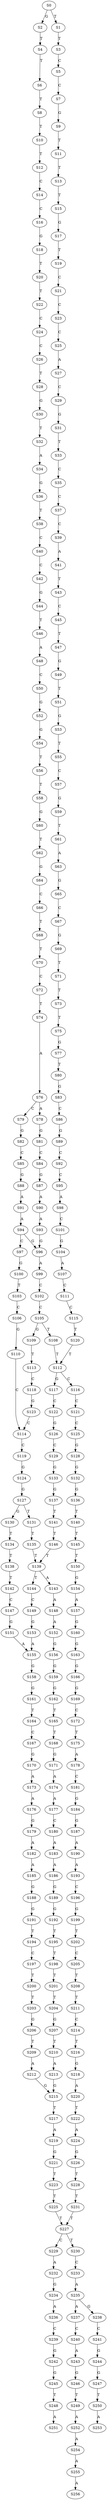 strict digraph  {
	S0 -> S1 [ label = T ];
	S0 -> S2 [ label = G ];
	S1 -> S3 [ label = T ];
	S2 -> S4 [ label = T ];
	S3 -> S5 [ label = C ];
	S4 -> S6 [ label = T ];
	S5 -> S7 [ label = C ];
	S6 -> S8 [ label = T ];
	S7 -> S9 [ label = G ];
	S8 -> S10 [ label = T ];
	S9 -> S11 [ label = T ];
	S10 -> S12 [ label = T ];
	S11 -> S13 [ label = T ];
	S12 -> S14 [ label = C ];
	S13 -> S15 [ label = T ];
	S14 -> S16 [ label = C ];
	S15 -> S17 [ label = G ];
	S16 -> S18 [ label = G ];
	S17 -> S19 [ label = T ];
	S18 -> S20 [ label = T ];
	S19 -> S21 [ label = C ];
	S20 -> S22 [ label = T ];
	S21 -> S23 [ label = C ];
	S22 -> S24 [ label = C ];
	S23 -> S25 [ label = C ];
	S24 -> S26 [ label = C ];
	S25 -> S27 [ label = A ];
	S26 -> S28 [ label = T ];
	S27 -> S29 [ label = C ];
	S28 -> S30 [ label = G ];
	S29 -> S31 [ label = G ];
	S30 -> S32 [ label = T ];
	S31 -> S33 [ label = T ];
	S32 -> S34 [ label = A ];
	S33 -> S35 [ label = C ];
	S34 -> S36 [ label = G ];
	S35 -> S37 [ label = C ];
	S36 -> S38 [ label = T ];
	S37 -> S39 [ label = C ];
	S38 -> S40 [ label = C ];
	S39 -> S41 [ label = A ];
	S40 -> S42 [ label = C ];
	S41 -> S43 [ label = T ];
	S42 -> S44 [ label = G ];
	S43 -> S45 [ label = C ];
	S44 -> S46 [ label = T ];
	S45 -> S47 [ label = T ];
	S46 -> S48 [ label = A ];
	S47 -> S49 [ label = G ];
	S48 -> S50 [ label = C ];
	S49 -> S51 [ label = T ];
	S50 -> S52 [ label = G ];
	S51 -> S53 [ label = G ];
	S52 -> S54 [ label = G ];
	S53 -> S55 [ label = T ];
	S54 -> S56 [ label = T ];
	S55 -> S57 [ label = C ];
	S56 -> S58 [ label = T ];
	S57 -> S59 [ label = G ];
	S58 -> S60 [ label = G ];
	S59 -> S61 [ label = T ];
	S60 -> S62 [ label = T ];
	S61 -> S63 [ label = A ];
	S62 -> S64 [ label = G ];
	S63 -> S65 [ label = G ];
	S64 -> S66 [ label = C ];
	S65 -> S67 [ label = C ];
	S66 -> S68 [ label = T ];
	S67 -> S69 [ label = G ];
	S68 -> S70 [ label = T ];
	S69 -> S71 [ label = T ];
	S70 -> S72 [ label = C ];
	S71 -> S73 [ label = T ];
	S72 -> S74 [ label = T ];
	S73 -> S75 [ label = T ];
	S74 -> S76 [ label = A ];
	S75 -> S77 [ label = G ];
	S76 -> S78 [ label = A ];
	S76 -> S79 [ label = C ];
	S77 -> S80 [ label = T ];
	S78 -> S81 [ label = G ];
	S79 -> S82 [ label = G ];
	S80 -> S83 [ label = G ];
	S81 -> S84 [ label = C ];
	S82 -> S85 [ label = C ];
	S83 -> S86 [ label = C ];
	S84 -> S87 [ label = G ];
	S85 -> S88 [ label = G ];
	S86 -> S89 [ label = G ];
	S87 -> S90 [ label = A ];
	S88 -> S91 [ label = A ];
	S89 -> S92 [ label = C ];
	S90 -> S93 [ label = A ];
	S91 -> S94 [ label = A ];
	S92 -> S95 [ label = C ];
	S93 -> S96 [ label = G ];
	S94 -> S96 [ label = G ];
	S94 -> S97 [ label = C ];
	S95 -> S98 [ label = A ];
	S96 -> S99 [ label = A ];
	S97 -> S100 [ label = G ];
	S98 -> S101 [ label = C ];
	S99 -> S102 [ label = C ];
	S100 -> S103 [ label = T ];
	S101 -> S104 [ label = G ];
	S102 -> S105 [ label = C ];
	S103 -> S106 [ label = C ];
	S104 -> S107 [ label = A ];
	S105 -> S108 [ label = T ];
	S105 -> S109 [ label = G ];
	S106 -> S110 [ label = G ];
	S107 -> S111 [ label = C ];
	S108 -> S112 [ label = T ];
	S109 -> S113 [ label = T ];
	S110 -> S114 [ label = C ];
	S111 -> S115 [ label = C ];
	S112 -> S116 [ label = C ];
	S112 -> S117 [ label = G ];
	S113 -> S118 [ label = C ];
	S114 -> S119 [ label = C ];
	S115 -> S120 [ label = T ];
	S116 -> S121 [ label = C ];
	S117 -> S122 [ label = C ];
	S118 -> S123 [ label = G ];
	S119 -> S124 [ label = G ];
	S120 -> S112 [ label = T ];
	S121 -> S125 [ label = C ];
	S122 -> S126 [ label = G ];
	S123 -> S114 [ label = C ];
	S124 -> S127 [ label = G ];
	S125 -> S128 [ label = G ];
	S126 -> S129 [ label = C ];
	S127 -> S130 [ label = G ];
	S127 -> S131 [ label = T ];
	S128 -> S132 [ label = G ];
	S129 -> S133 [ label = G ];
	S130 -> S134 [ label = T ];
	S131 -> S135 [ label = T ];
	S132 -> S136 [ label = G ];
	S133 -> S137 [ label = G ];
	S134 -> S138 [ label = T ];
	S135 -> S139 [ label = T ];
	S136 -> S140 [ label = T ];
	S137 -> S141 [ label = T ];
	S138 -> S142 [ label = T ];
	S139 -> S143 [ label = A ];
	S139 -> S144 [ label = T ];
	S140 -> S145 [ label = T ];
	S141 -> S146 [ label = T ];
	S142 -> S147 [ label = C ];
	S143 -> S148 [ label = A ];
	S144 -> S149 [ label = C ];
	S145 -> S150 [ label = T ];
	S146 -> S139 [ label = T ];
	S147 -> S151 [ label = G ];
	S148 -> S152 [ label = A ];
	S149 -> S153 [ label = G ];
	S150 -> S154 [ label = G ];
	S151 -> S155 [ label = A ];
	S152 -> S156 [ label = G ];
	S153 -> S155 [ label = A ];
	S154 -> S157 [ label = A ];
	S155 -> S158 [ label = G ];
	S156 -> S159 [ label = G ];
	S157 -> S160 [ label = G ];
	S158 -> S161 [ label = G ];
	S159 -> S162 [ label = G ];
	S160 -> S163 [ label = G ];
	S161 -> S164 [ label = T ];
	S162 -> S165 [ label = T ];
	S163 -> S166 [ label = G ];
	S164 -> S167 [ label = C ];
	S165 -> S168 [ label = T ];
	S166 -> S169 [ label = G ];
	S167 -> S170 [ label = G ];
	S168 -> S171 [ label = G ];
	S169 -> S172 [ label = C ];
	S170 -> S173 [ label = A ];
	S171 -> S174 [ label = A ];
	S172 -> S175 [ label = T ];
	S173 -> S176 [ label = A ];
	S174 -> S177 [ label = A ];
	S175 -> S178 [ label = A ];
	S176 -> S179 [ label = G ];
	S177 -> S180 [ label = C ];
	S178 -> S181 [ label = C ];
	S179 -> S182 [ label = A ];
	S180 -> S183 [ label = A ];
	S181 -> S184 [ label = G ];
	S182 -> S185 [ label = A ];
	S183 -> S186 [ label = A ];
	S184 -> S187 [ label = G ];
	S185 -> S188 [ label = G ];
	S186 -> S189 [ label = G ];
	S187 -> S190 [ label = A ];
	S188 -> S191 [ label = G ];
	S189 -> S192 [ label = G ];
	S190 -> S193 [ label = A ];
	S191 -> S194 [ label = T ];
	S192 -> S195 [ label = T ];
	S193 -> S196 [ label = C ];
	S194 -> S197 [ label = C ];
	S195 -> S198 [ label = T ];
	S196 -> S199 [ label = G ];
	S197 -> S200 [ label = T ];
	S198 -> S201 [ label = T ];
	S199 -> S202 [ label = T ];
	S200 -> S203 [ label = T ];
	S201 -> S204 [ label = T ];
	S202 -> S205 [ label = C ];
	S203 -> S206 [ label = G ];
	S204 -> S207 [ label = G ];
	S205 -> S208 [ label = T ];
	S206 -> S209 [ label = T ];
	S207 -> S210 [ label = T ];
	S208 -> S211 [ label = T ];
	S209 -> S212 [ label = A ];
	S210 -> S213 [ label = A ];
	S211 -> S214 [ label = C ];
	S212 -> S215 [ label = G ];
	S213 -> S215 [ label = G ];
	S214 -> S216 [ label = T ];
	S215 -> S217 [ label = T ];
	S216 -> S218 [ label = G ];
	S217 -> S219 [ label = A ];
	S218 -> S220 [ label = A ];
	S219 -> S221 [ label = G ];
	S220 -> S222 [ label = T ];
	S221 -> S223 [ label = T ];
	S222 -> S224 [ label = A ];
	S223 -> S225 [ label = T ];
	S224 -> S226 [ label = G ];
	S225 -> S227 [ label = T ];
	S226 -> S228 [ label = T ];
	S227 -> S229 [ label = C ];
	S227 -> S230 [ label = T ];
	S228 -> S231 [ label = T ];
	S229 -> S232 [ label = A ];
	S230 -> S233 [ label = C ];
	S231 -> S227 [ label = T ];
	S232 -> S234 [ label = G ];
	S233 -> S235 [ label = A ];
	S234 -> S236 [ label = A ];
	S235 -> S237 [ label = A ];
	S235 -> S238 [ label = G ];
	S236 -> S239 [ label = C ];
	S237 -> S240 [ label = C ];
	S238 -> S241 [ label = C ];
	S239 -> S242 [ label = G ];
	S240 -> S243 [ label = A ];
	S241 -> S244 [ label = G ];
	S242 -> S245 [ label = G ];
	S243 -> S246 [ label = G ];
	S244 -> S247 [ label = G ];
	S245 -> S248 [ label = T ];
	S246 -> S249 [ label = T ];
	S247 -> S250 [ label = T ];
	S248 -> S251 [ label = A ];
	S249 -> S252 [ label = A ];
	S250 -> S253 [ label = A ];
	S252 -> S254 [ label = A ];
	S254 -> S255 [ label = A ];
	S255 -> S256 [ label = A ];
}
